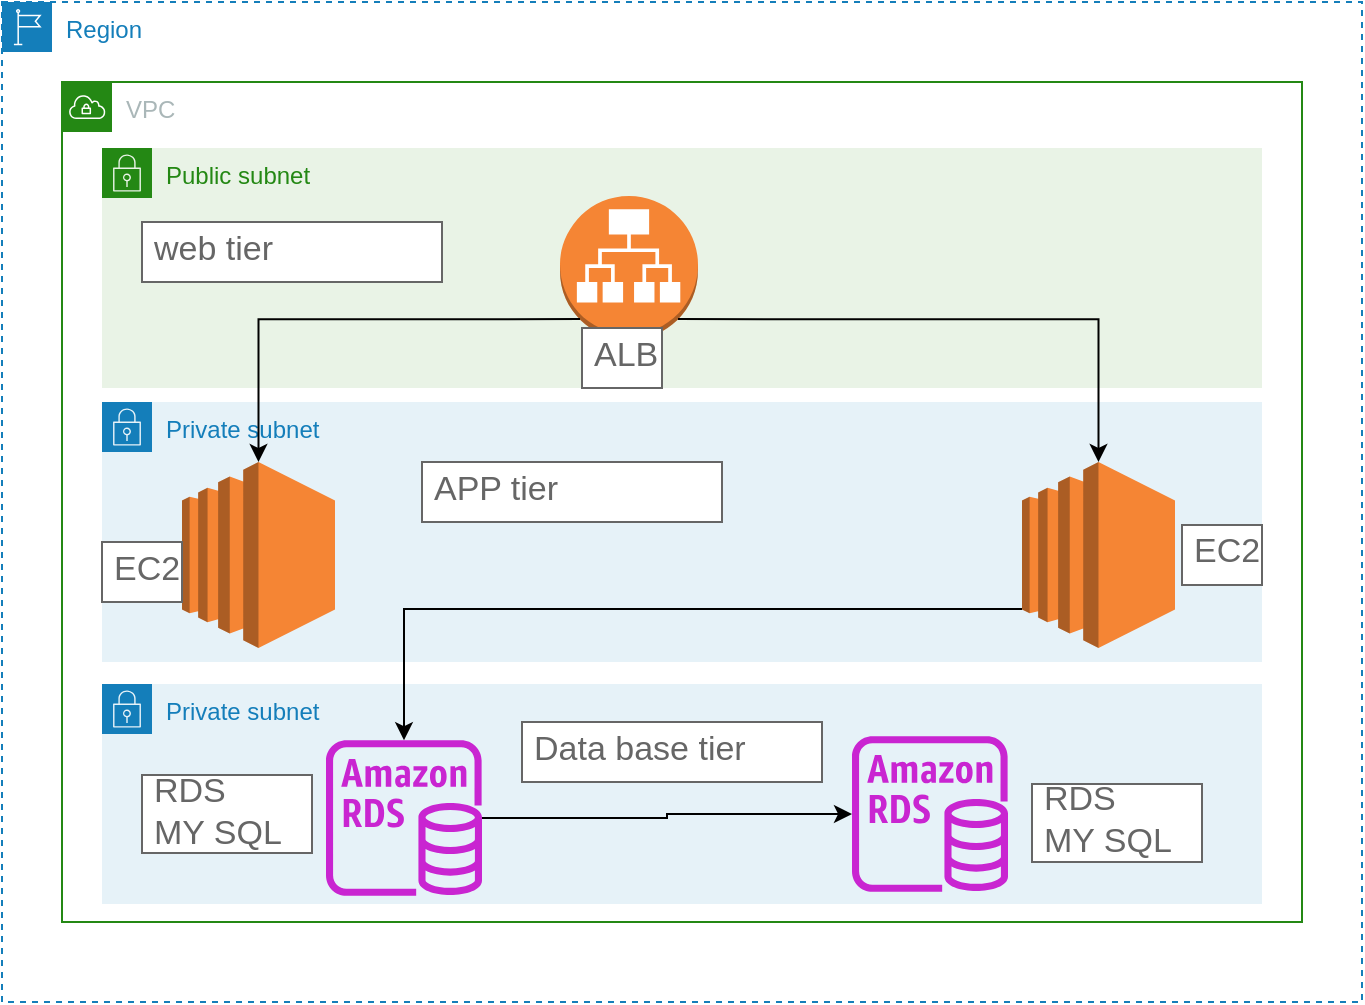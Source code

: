 <mxfile version="22.0.8" type="github">
  <diagram name="Page-1" id="7iIc6n4CkcxEk5rgf-5P">
    <mxGraphModel dx="1290" dy="581" grid="1" gridSize="10" guides="1" tooltips="1" connect="1" arrows="1" fold="1" page="1" pageScale="1" pageWidth="827" pageHeight="1169" math="0" shadow="0">
      <root>
        <mxCell id="0" />
        <mxCell id="1" parent="0" />
        <mxCell id="m4KdiOQTEakfrc3pddHP-1" value="Region" style="points=[[0,0],[0.25,0],[0.5,0],[0.75,0],[1,0],[1,0.25],[1,0.5],[1,0.75],[1,1],[0.75,1],[0.5,1],[0.25,1],[0,1],[0,0.75],[0,0.5],[0,0.25]];outlineConnect=0;gradientColor=none;html=1;whiteSpace=wrap;fontSize=12;fontStyle=0;container=1;pointerEvents=0;collapsible=0;recursiveResize=0;shape=mxgraph.aws4.group;grIcon=mxgraph.aws4.group_region;strokeColor=#147EBA;fillColor=none;verticalAlign=top;align=left;spacingLeft=30;fontColor=#147EBA;dashed=1;" vertex="1" parent="1">
          <mxGeometry x="100" y="60" width="680" height="500" as="geometry" />
        </mxCell>
        <mxCell id="m4KdiOQTEakfrc3pddHP-2" value="VPC" style="points=[[0,0],[0.25,0],[0.5,0],[0.75,0],[1,0],[1,0.25],[1,0.5],[1,0.75],[1,1],[0.75,1],[0.5,1],[0.25,1],[0,1],[0,0.75],[0,0.5],[0,0.25]];outlineConnect=0;gradientColor=none;html=1;whiteSpace=wrap;fontSize=12;fontStyle=0;container=1;pointerEvents=0;collapsible=0;recursiveResize=0;shape=mxgraph.aws4.group;grIcon=mxgraph.aws4.group_vpc;strokeColor=#248814;fillColor=none;verticalAlign=top;align=left;spacingLeft=30;fontColor=#AAB7B8;dashed=0;" vertex="1" parent="1">
          <mxGeometry x="130" y="100" width="620" height="420" as="geometry" />
        </mxCell>
        <mxCell id="m4KdiOQTEakfrc3pddHP-5" value="Private subnet" style="points=[[0,0],[0.25,0],[0.5,0],[0.75,0],[1,0],[1,0.25],[1,0.5],[1,0.75],[1,1],[0.75,1],[0.5,1],[0.25,1],[0,1],[0,0.75],[0,0.5],[0,0.25]];outlineConnect=0;gradientColor=none;html=1;whiteSpace=wrap;fontSize=12;fontStyle=0;container=1;pointerEvents=0;collapsible=0;recursiveResize=0;shape=mxgraph.aws4.group;grIcon=mxgraph.aws4.group_security_group;grStroke=0;strokeColor=#147EBA;fillColor=#E6F2F8;verticalAlign=top;align=left;spacingLeft=30;fontColor=#147EBA;dashed=0;" vertex="1" parent="m4KdiOQTEakfrc3pddHP-2">
          <mxGeometry x="20" y="301" width="580" height="110" as="geometry" />
        </mxCell>
        <mxCell id="m4KdiOQTEakfrc3pddHP-17" style="edgeStyle=orthogonalEdgeStyle;rounded=0;orthogonalLoop=1;jettySize=auto;html=1;" edge="1" parent="m4KdiOQTEakfrc3pddHP-5" source="m4KdiOQTEakfrc3pddHP-13" target="m4KdiOQTEakfrc3pddHP-12">
          <mxGeometry relative="1" as="geometry" />
        </mxCell>
        <mxCell id="m4KdiOQTEakfrc3pddHP-13" value="" style="sketch=0;outlineConnect=0;fontColor=#232F3E;gradientColor=none;fillColor=#C925D1;strokeColor=none;dashed=0;verticalLabelPosition=bottom;verticalAlign=top;align=center;html=1;fontSize=12;fontStyle=0;aspect=fixed;pointerEvents=1;shape=mxgraph.aws4.rds_instance;" vertex="1" parent="m4KdiOQTEakfrc3pddHP-5">
          <mxGeometry x="112" y="28" width="78" height="78" as="geometry" />
        </mxCell>
        <mxCell id="m4KdiOQTEakfrc3pddHP-12" value="" style="sketch=0;outlineConnect=0;fontColor=#232F3E;gradientColor=none;fillColor=#C925D1;strokeColor=none;dashed=0;verticalLabelPosition=bottom;verticalAlign=top;align=center;html=1;fontSize=12;fontStyle=0;aspect=fixed;pointerEvents=1;shape=mxgraph.aws4.rds_instance;" vertex="1" parent="m4KdiOQTEakfrc3pddHP-5">
          <mxGeometry x="375" y="26" width="78" height="78" as="geometry" />
        </mxCell>
        <mxCell id="m4KdiOQTEakfrc3pddHP-20" value="Data base tier" style="strokeWidth=1;shadow=0;dashed=0;align=center;html=1;shape=mxgraph.mockup.text.textBox;fontColor=#666666;align=left;fontSize=17;spacingLeft=4;spacingTop=-3;whiteSpace=wrap;strokeColor=#666666;mainText=" vertex="1" parent="m4KdiOQTEakfrc3pddHP-5">
          <mxGeometry x="210" y="19" width="150" height="30" as="geometry" />
        </mxCell>
        <mxCell id="m4KdiOQTEakfrc3pddHP-24" value="RDS&lt;br&gt;MY SQL" style="strokeWidth=1;shadow=0;dashed=0;align=center;html=1;shape=mxgraph.mockup.text.textBox;fontColor=#666666;align=left;fontSize=17;spacingLeft=4;spacingTop=-3;whiteSpace=wrap;strokeColor=#666666;mainText=" vertex="1" parent="m4KdiOQTEakfrc3pddHP-5">
          <mxGeometry x="465" y="50" width="85" height="39" as="geometry" />
        </mxCell>
        <mxCell id="m4KdiOQTEakfrc3pddHP-26" value="RDS&lt;br&gt;MY SQL" style="strokeWidth=1;shadow=0;dashed=0;align=center;html=1;shape=mxgraph.mockup.text.textBox;fontColor=#666666;align=left;fontSize=17;spacingLeft=4;spacingTop=-3;whiteSpace=wrap;strokeColor=#666666;mainText=" vertex="1" parent="m4KdiOQTEakfrc3pddHP-5">
          <mxGeometry x="20" y="45.5" width="85" height="39" as="geometry" />
        </mxCell>
        <mxCell id="m4KdiOQTEakfrc3pddHP-4" value="Private subnet" style="points=[[0,0],[0.25,0],[0.5,0],[0.75,0],[1,0],[1,0.25],[1,0.5],[1,0.75],[1,1],[0.75,1],[0.5,1],[0.25,1],[0,1],[0,0.75],[0,0.5],[0,0.25]];outlineConnect=0;gradientColor=none;html=1;whiteSpace=wrap;fontSize=12;fontStyle=0;container=1;pointerEvents=0;collapsible=0;recursiveResize=0;shape=mxgraph.aws4.group;grIcon=mxgraph.aws4.group_security_group;grStroke=0;strokeColor=#147EBA;fillColor=#E6F2F8;verticalAlign=top;align=left;spacingLeft=30;fontColor=#147EBA;dashed=0;" vertex="1" parent="m4KdiOQTEakfrc3pddHP-2">
          <mxGeometry x="20" y="160" width="580" height="130" as="geometry" />
        </mxCell>
        <mxCell id="m4KdiOQTEakfrc3pddHP-8" value="" style="outlineConnect=0;dashed=0;verticalLabelPosition=bottom;verticalAlign=top;align=center;html=1;shape=mxgraph.aws3.ec2;fillColor=#F58534;gradientColor=none;" vertex="1" parent="m4KdiOQTEakfrc3pddHP-4">
          <mxGeometry x="40" y="30" width="76.5" height="93" as="geometry" />
        </mxCell>
        <mxCell id="m4KdiOQTEakfrc3pddHP-10" value="" style="outlineConnect=0;dashed=0;verticalLabelPosition=bottom;verticalAlign=top;align=center;html=1;shape=mxgraph.aws3.ec2;fillColor=#F58534;gradientColor=none;" vertex="1" parent="m4KdiOQTEakfrc3pddHP-4">
          <mxGeometry x="460" y="30" width="76.5" height="93" as="geometry" />
        </mxCell>
        <mxCell id="m4KdiOQTEakfrc3pddHP-19" value="APP tier" style="strokeWidth=1;shadow=0;dashed=0;align=center;html=1;shape=mxgraph.mockup.text.textBox;fontColor=#666666;align=left;fontSize=17;spacingLeft=4;spacingTop=-3;whiteSpace=wrap;strokeColor=#666666;mainText=" vertex="1" parent="m4KdiOQTEakfrc3pddHP-4">
          <mxGeometry x="160" y="30" width="150" height="30" as="geometry" />
        </mxCell>
        <mxCell id="m4KdiOQTEakfrc3pddHP-23" value="EC2" style="strokeWidth=1;shadow=0;dashed=0;align=center;html=1;shape=mxgraph.mockup.text.textBox;fontColor=#666666;align=left;fontSize=17;spacingLeft=4;spacingTop=-3;whiteSpace=wrap;strokeColor=#666666;mainText=" vertex="1" parent="m4KdiOQTEakfrc3pddHP-4">
          <mxGeometry x="540" y="61.5" width="40" height="30" as="geometry" />
        </mxCell>
        <mxCell id="m4KdiOQTEakfrc3pddHP-22" value="EC2" style="strokeWidth=1;shadow=0;dashed=0;align=center;html=1;shape=mxgraph.mockup.text.textBox;fontColor=#666666;align=left;fontSize=17;spacingLeft=4;spacingTop=-3;whiteSpace=wrap;strokeColor=#666666;mainText=" vertex="1" parent="m4KdiOQTEakfrc3pddHP-4">
          <mxGeometry y="70" width="40" height="30" as="geometry" />
        </mxCell>
        <mxCell id="m4KdiOQTEakfrc3pddHP-16" style="edgeStyle=orthogonalEdgeStyle;rounded=0;orthogonalLoop=1;jettySize=auto;html=1;exitX=0;exitY=0.79;exitDx=0;exitDy=0;exitPerimeter=0;" edge="1" parent="m4KdiOQTEakfrc3pddHP-2" source="m4KdiOQTEakfrc3pddHP-10" target="m4KdiOQTEakfrc3pddHP-13">
          <mxGeometry relative="1" as="geometry" />
        </mxCell>
        <mxCell id="m4KdiOQTEakfrc3pddHP-3" value="Public subnet" style="points=[[0,0],[0.25,0],[0.5,0],[0.75,0],[1,0],[1,0.25],[1,0.5],[1,0.75],[1,1],[0.75,1],[0.5,1],[0.25,1],[0,1],[0,0.75],[0,0.5],[0,0.25]];outlineConnect=0;gradientColor=none;html=1;whiteSpace=wrap;fontSize=12;fontStyle=0;container=1;pointerEvents=0;collapsible=0;recursiveResize=0;shape=mxgraph.aws4.group;grIcon=mxgraph.aws4.group_security_group;grStroke=0;strokeColor=#248814;fillColor=#E9F3E6;verticalAlign=top;align=left;spacingLeft=30;fontColor=#248814;dashed=0;" vertex="1" parent="1">
          <mxGeometry x="150" y="133" width="580" height="120" as="geometry" />
        </mxCell>
        <mxCell id="m4KdiOQTEakfrc3pddHP-7" value="" style="outlineConnect=0;dashed=0;verticalLabelPosition=bottom;verticalAlign=top;align=center;html=1;shape=mxgraph.aws3.application_load_balancer;fillColor=#F58534;gradientColor=none;" vertex="1" parent="m4KdiOQTEakfrc3pddHP-3">
          <mxGeometry x="229" y="24" width="69" height="72" as="geometry" />
        </mxCell>
        <mxCell id="m4KdiOQTEakfrc3pddHP-18" value="web tier" style="strokeWidth=1;shadow=0;dashed=0;align=center;html=1;shape=mxgraph.mockup.text.textBox;fontColor=#666666;align=left;fontSize=17;spacingLeft=4;spacingTop=-3;whiteSpace=wrap;strokeColor=#666666;mainText=" vertex="1" parent="m4KdiOQTEakfrc3pddHP-3">
          <mxGeometry x="20" y="37" width="150" height="30" as="geometry" />
        </mxCell>
        <mxCell id="m4KdiOQTEakfrc3pddHP-21" value="ALB" style="strokeWidth=1;shadow=0;dashed=0;align=center;html=1;shape=mxgraph.mockup.text.textBox;fontColor=#666666;align=left;fontSize=17;spacingLeft=4;spacingTop=-3;whiteSpace=wrap;strokeColor=#666666;mainText=" vertex="1" parent="m4KdiOQTEakfrc3pddHP-3">
          <mxGeometry x="240" y="90" width="40" height="30" as="geometry" />
        </mxCell>
        <mxCell id="m4KdiOQTEakfrc3pddHP-14" style="edgeStyle=orthogonalEdgeStyle;rounded=0;orthogonalLoop=1;jettySize=auto;html=1;exitX=0.855;exitY=0.855;exitDx=0;exitDy=0;exitPerimeter=0;" edge="1" parent="1" source="m4KdiOQTEakfrc3pddHP-7" target="m4KdiOQTEakfrc3pddHP-10">
          <mxGeometry relative="1" as="geometry" />
        </mxCell>
        <mxCell id="m4KdiOQTEakfrc3pddHP-15" style="edgeStyle=orthogonalEdgeStyle;rounded=0;orthogonalLoop=1;jettySize=auto;html=1;exitX=0.145;exitY=0.855;exitDx=0;exitDy=0;exitPerimeter=0;" edge="1" parent="1" source="m4KdiOQTEakfrc3pddHP-7" target="m4KdiOQTEakfrc3pddHP-8">
          <mxGeometry relative="1" as="geometry" />
        </mxCell>
      </root>
    </mxGraphModel>
  </diagram>
</mxfile>
